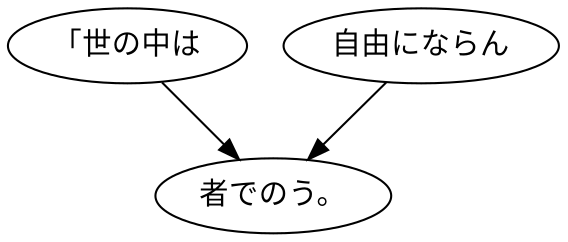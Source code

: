 digraph graph1284 {
	node0 [label="「世の中は"];
	node1 [label="自由にならん"];
	node2 [label="者でのう。"];
	node0 -> node2;
	node1 -> node2;
}
